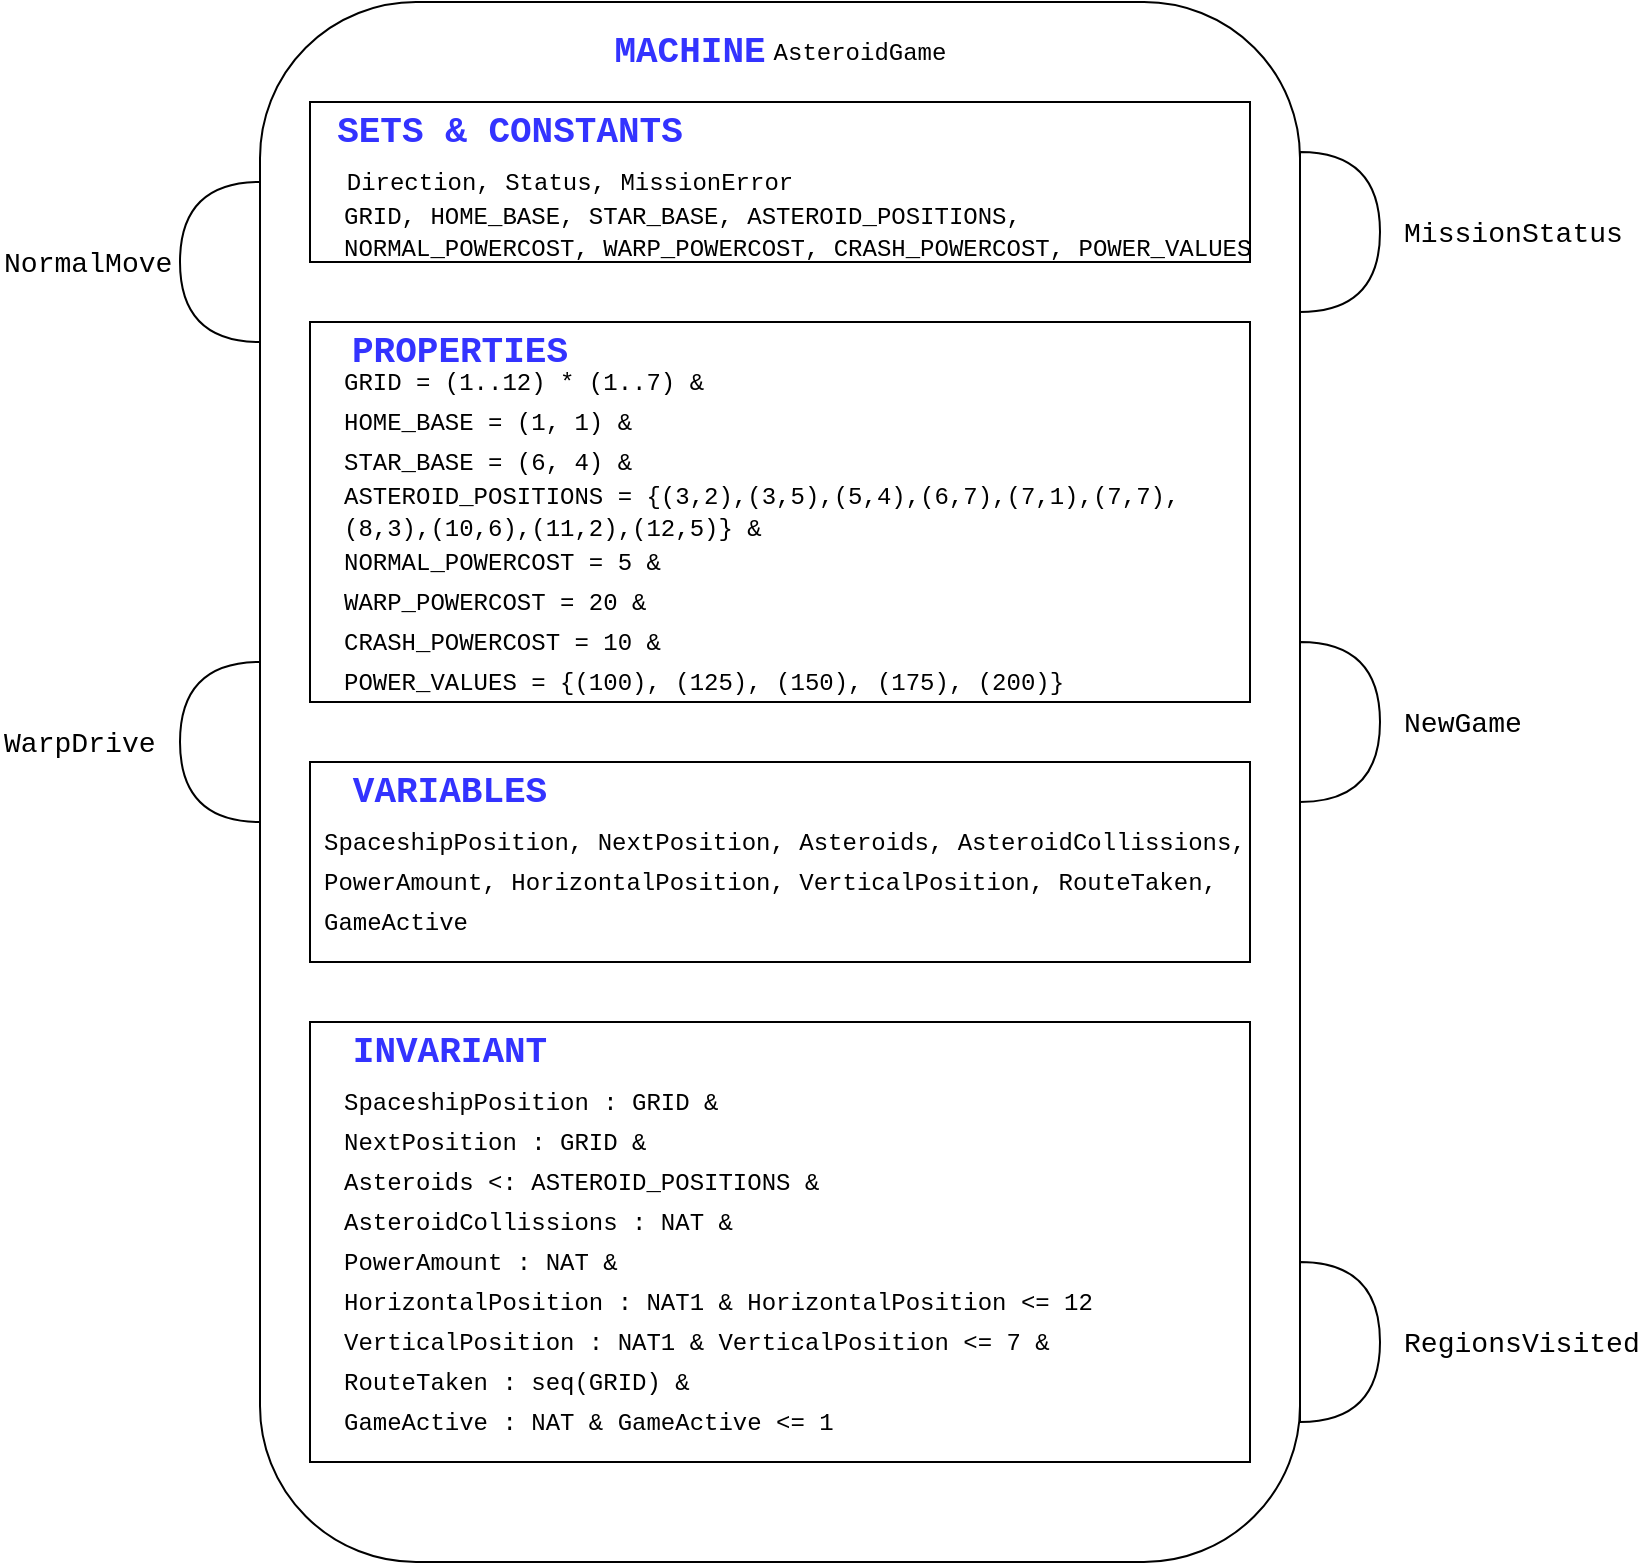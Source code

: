<mxfile version="22.1.11" type="device">
  <diagram name="Page-1" id="QPN-NADgP2TQv8uPVWXM">
    <mxGraphModel dx="948" dy="1129" grid="1" gridSize="10" guides="1" tooltips="1" connect="1" arrows="1" fold="1" page="1" pageScale="1" pageWidth="850" pageHeight="1100" math="0" shadow="0">
      <root>
        <mxCell id="0" />
        <mxCell id="1" parent="0" />
        <mxCell id="LMvlDKVRB5VP4BXyqXZd-1" value="" style="rounded=1;whiteSpace=wrap;html=1;" vertex="1" parent="1">
          <mxGeometry x="160" y="120" width="520" height="780" as="geometry" />
        </mxCell>
        <mxCell id="LMvlDKVRB5VP4BXyqXZd-2" value="&lt;h2&gt;MACHINE&lt;/h2&gt;" style="text;html=1;strokeColor=none;fillColor=none;align=center;verticalAlign=middle;whiteSpace=wrap;rounded=0;fontFamily=Courier New;labelPosition=center;verticalLabelPosition=middle;fontColor=#3333FF;" vertex="1" parent="1">
          <mxGeometry x="320" y="130" width="110" height="30" as="geometry" />
        </mxCell>
        <mxCell id="LMvlDKVRB5VP4BXyqXZd-4" value="&lt;h4&gt;&lt;span style=&quot;font-weight: normal;&quot;&gt;&lt;font face=&quot;Courier New&quot;&gt;AsteroidGame&lt;/font&gt;&lt;/span&gt;&lt;/h4&gt;" style="text;html=1;strokeColor=none;fillColor=none;align=center;verticalAlign=middle;whiteSpace=wrap;rounded=0;fontStyle=0" vertex="1" parent="1">
          <mxGeometry x="430" y="130" width="60" height="30" as="geometry" />
        </mxCell>
        <mxCell id="LMvlDKVRB5VP4BXyqXZd-5" value="" style="rounded=0;whiteSpace=wrap;html=1;" vertex="1" parent="1">
          <mxGeometry x="185" y="170" width="470" height="80" as="geometry" />
        </mxCell>
        <mxCell id="LMvlDKVRB5VP4BXyqXZd-6" value="&lt;h2&gt;&lt;font face=&quot;Courier New&quot; color=&quot;#3333ff&quot;&gt;SETS &amp;amp; CONSTANTS&lt;/font&gt;&lt;/h2&gt;" style="text;html=1;strokeColor=none;fillColor=none;align=center;verticalAlign=middle;whiteSpace=wrap;rounded=0;" vertex="1" parent="1">
          <mxGeometry x="190" y="170" width="190" height="30" as="geometry" />
        </mxCell>
        <mxCell id="LMvlDKVRB5VP4BXyqXZd-7" value="&lt;font face=&quot;Courier New&quot;&gt;Direction, Status, MissionError&lt;/font&gt;" style="rounded=0;textDirection=ltr;labelBorderColor=none;whiteSpace=wrap;html=1;fillColor=default;strokeColor=none;" vertex="1" parent="1">
          <mxGeometry x="200" y="200" width="230" height="20" as="geometry" />
        </mxCell>
        <mxCell id="LMvlDKVRB5VP4BXyqXZd-8" value="&lt;font face=&quot;Courier New&quot;&gt;GRID, HOME_BASE, STAR_BASE, ASTEROID_POSITIONS, NORMAL_POWERCOST, WARP_POWERCOST, CRASH_POWERCOST, POWER_VALUES&lt;/font&gt;" style="text;html=1;strokeColor=none;fillColor=none;align=left;verticalAlign=middle;whiteSpace=wrap;rounded=0;" vertex="1" parent="1">
          <mxGeometry x="200" y="220" width="470" height="30" as="geometry" />
        </mxCell>
        <mxCell id="LMvlDKVRB5VP4BXyqXZd-9" value="" style="rounded=0;whiteSpace=wrap;html=1;" vertex="1" parent="1">
          <mxGeometry x="185" y="280" width="470" height="190" as="geometry" />
        </mxCell>
        <mxCell id="LMvlDKVRB5VP4BXyqXZd-10" value="&lt;h2&gt;&lt;font color=&quot;#3333ff&quot; face=&quot;Courier New&quot;&gt;&lt;b&gt;PROPERTIES&lt;/b&gt;&lt;/font&gt;&lt;/h2&gt;" style="text;html=1;strokeColor=none;fillColor=none;align=center;verticalAlign=middle;whiteSpace=wrap;rounded=0;" vertex="1" parent="1">
          <mxGeometry x="230" y="280" width="60" height="30" as="geometry" />
        </mxCell>
        <mxCell id="LMvlDKVRB5VP4BXyqXZd-11" value="&lt;font face=&quot;Courier New&quot;&gt;GRID = (1..12) * (1..7) &amp;amp;&lt;/font&gt;" style="text;html=1;strokeColor=none;fillColor=none;align=left;verticalAlign=middle;whiteSpace=wrap;rounded=0;" vertex="1" parent="1">
          <mxGeometry x="200" y="300" width="460" height="20" as="geometry" />
        </mxCell>
        <mxCell id="LMvlDKVRB5VP4BXyqXZd-12" value="&lt;font face=&quot;Courier New&quot;&gt;HOME_BASE = (1, 1) &amp;amp;&lt;/font&gt;" style="text;html=1;strokeColor=none;fillColor=none;align=left;verticalAlign=middle;whiteSpace=wrap;rounded=0;" vertex="1" parent="1">
          <mxGeometry x="200" y="320" width="460" height="20" as="geometry" />
        </mxCell>
        <mxCell id="LMvlDKVRB5VP4BXyqXZd-13" value="&lt;font face=&quot;Courier New&quot;&gt;STAR_BASE = (6, 4) &amp;amp;&lt;/font&gt;" style="text;html=1;strokeColor=none;fillColor=none;align=left;verticalAlign=middle;whiteSpace=wrap;rounded=0;" vertex="1" parent="1">
          <mxGeometry x="200" y="340" width="460" height="20" as="geometry" />
        </mxCell>
        <mxCell id="LMvlDKVRB5VP4BXyqXZd-15" value="&lt;font face=&quot;Courier New&quot;&gt;ASTEROID_POSITIONS = {(3,2),(3,5),(5,4),(6,7),(7,1),(7,7),(8,3),(10,6),(11,2),(12,5)} &amp;amp;&lt;/font&gt;" style="text;html=1;strokeColor=none;fillColor=none;align=left;verticalAlign=middle;whiteSpace=wrap;rounded=0;" vertex="1" parent="1">
          <mxGeometry x="200" y="360" width="460" height="30" as="geometry" />
        </mxCell>
        <mxCell id="LMvlDKVRB5VP4BXyqXZd-16" value="&lt;font face=&quot;Courier New&quot;&gt;NORMAL_POWERCOST = 5 &amp;amp;&lt;/font&gt;" style="text;html=1;strokeColor=none;fillColor=none;align=left;verticalAlign=middle;whiteSpace=wrap;rounded=0;" vertex="1" parent="1">
          <mxGeometry x="200" y="390" width="460" height="20" as="geometry" />
        </mxCell>
        <mxCell id="LMvlDKVRB5VP4BXyqXZd-17" value="&lt;font face=&quot;Courier New&quot;&gt;WARP_POWERCOST = 20 &amp;amp;&lt;/font&gt;" style="text;html=1;strokeColor=none;fillColor=none;align=left;verticalAlign=middle;whiteSpace=wrap;rounded=0;" vertex="1" parent="1">
          <mxGeometry x="200" y="410" width="460" height="20" as="geometry" />
        </mxCell>
        <mxCell id="LMvlDKVRB5VP4BXyqXZd-18" value="&lt;font face=&quot;Courier New&quot;&gt;CRASH_POWERCOST = 10 &amp;amp;&lt;/font&gt;" style="text;html=1;strokeColor=none;fillColor=none;align=left;verticalAlign=middle;whiteSpace=wrap;rounded=0;" vertex="1" parent="1">
          <mxGeometry x="200" y="430" width="460" height="20" as="geometry" />
        </mxCell>
        <mxCell id="LMvlDKVRB5VP4BXyqXZd-19" value="&lt;font face=&quot;Courier New&quot;&gt;POWER_VALUES = {(100), (125), (150), (175), (200)}&lt;/font&gt;" style="text;html=1;strokeColor=none;fillColor=none;align=left;verticalAlign=middle;whiteSpace=wrap;rounded=0;" vertex="1" parent="1">
          <mxGeometry x="200" y="450" width="460" height="20" as="geometry" />
        </mxCell>
        <mxCell id="LMvlDKVRB5VP4BXyqXZd-20" value="" style="rounded=0;whiteSpace=wrap;html=1;" vertex="1" parent="1">
          <mxGeometry x="185" y="500" width="470" height="100" as="geometry" />
        </mxCell>
        <mxCell id="LMvlDKVRB5VP4BXyqXZd-21" value="&lt;h2&gt;&lt;b&gt;&lt;font color=&quot;#3333ff&quot; face=&quot;Courier New&quot;&gt;VARIABLES&lt;/font&gt;&lt;/b&gt;&lt;/h2&gt;" style="text;html=1;strokeColor=none;fillColor=none;align=center;verticalAlign=middle;whiteSpace=wrap;rounded=0;" vertex="1" parent="1">
          <mxGeometry x="190" y="500" width="130" height="30" as="geometry" />
        </mxCell>
        <mxCell id="LMvlDKVRB5VP4BXyqXZd-23" value="&lt;h4&gt;&lt;font style=&quot;font-weight: normal;&quot; face=&quot;Courier New&quot;&gt;SpaceshipPosition, NextPosition, Asteroids, AsteroidCollissions,&lt;/font&gt;&lt;/h4&gt;" style="text;html=1;strokeColor=none;fillColor=none;align=left;verticalAlign=middle;whiteSpace=wrap;rounded=0;" vertex="1" parent="1">
          <mxGeometry x="190" y="530" width="470" height="20" as="geometry" />
        </mxCell>
        <mxCell id="LMvlDKVRB5VP4BXyqXZd-24" value="&lt;h4&gt;&lt;font face=&quot;Courier New&quot;&gt;&lt;span style=&quot;font-weight: 400;&quot;&gt;PowerAmount, HorizontalPosition, VerticalPosition, RouteTaken,&lt;/span&gt;&lt;/font&gt;&lt;/h4&gt;" style="text;html=1;strokeColor=none;fillColor=none;align=left;verticalAlign=middle;whiteSpace=wrap;rounded=0;" vertex="1" parent="1">
          <mxGeometry x="190" y="550" width="460" height="20" as="geometry" />
        </mxCell>
        <mxCell id="LMvlDKVRB5VP4BXyqXZd-26" value="&lt;h4&gt;&lt;font face=&quot;Courier New&quot;&gt;&lt;span style=&quot;font-weight: 400;&quot;&gt;GameActive&lt;/span&gt;&lt;/font&gt;&lt;/h4&gt;" style="text;html=1;strokeColor=none;fillColor=none;align=left;verticalAlign=middle;whiteSpace=wrap;rounded=0;" vertex="1" parent="1">
          <mxGeometry x="190" y="570" width="460" height="20" as="geometry" />
        </mxCell>
        <mxCell id="LMvlDKVRB5VP4BXyqXZd-27" value="" style="rounded=0;whiteSpace=wrap;html=1;" vertex="1" parent="1">
          <mxGeometry x="185" y="630" width="470" height="220" as="geometry" />
        </mxCell>
        <mxCell id="LMvlDKVRB5VP4BXyqXZd-28" value="&lt;h2&gt;&lt;b&gt;&lt;font color=&quot;#3333ff&quot; face=&quot;Courier New&quot;&gt;INVARIANT&lt;/font&gt;&lt;/b&gt;&lt;/h2&gt;" style="text;html=1;strokeColor=none;fillColor=none;align=center;verticalAlign=middle;whiteSpace=wrap;rounded=0;" vertex="1" parent="1">
          <mxGeometry x="190" y="630" width="130" height="30" as="geometry" />
        </mxCell>
        <mxCell id="LMvlDKVRB5VP4BXyqXZd-29" value="&lt;font face=&quot;Courier New&quot;&gt;SpaceshipPosition : GRID &amp;amp;&lt;br&gt;&lt;/font&gt;" style="text;html=1;strokeColor=none;fillColor=none;align=left;verticalAlign=middle;whiteSpace=wrap;rounded=0;" vertex="1" parent="1">
          <mxGeometry x="200" y="660" width="460" height="20" as="geometry" />
        </mxCell>
        <mxCell id="LMvlDKVRB5VP4BXyqXZd-30" value="&lt;font face=&quot;Courier New&quot;&gt;NextPosition : GRID &amp;amp;&lt;br&gt;&lt;/font&gt;" style="text;html=1;strokeColor=none;fillColor=none;align=left;verticalAlign=middle;whiteSpace=wrap;rounded=0;" vertex="1" parent="1">
          <mxGeometry x="200" y="680" width="460" height="20" as="geometry" />
        </mxCell>
        <mxCell id="LMvlDKVRB5VP4BXyqXZd-31" value="&lt;font face=&quot;Courier New&quot;&gt;Asteroids &amp;lt;: ASTEROID_POSITIONS &amp;amp;&lt;br&gt;&lt;/font&gt;" style="text;html=1;strokeColor=none;fillColor=none;align=left;verticalAlign=middle;whiteSpace=wrap;rounded=0;" vertex="1" parent="1">
          <mxGeometry x="200" y="700" width="460" height="20" as="geometry" />
        </mxCell>
        <mxCell id="LMvlDKVRB5VP4BXyqXZd-32" value="&lt;font face=&quot;Courier New&quot;&gt;AsteroidCollissions : NAT &amp;amp;&amp;nbsp;&lt;br&gt;&lt;/font&gt;" style="text;html=1;strokeColor=none;fillColor=none;align=left;verticalAlign=middle;whiteSpace=wrap;rounded=0;" vertex="1" parent="1">
          <mxGeometry x="200" y="720" width="460" height="20" as="geometry" />
        </mxCell>
        <mxCell id="LMvlDKVRB5VP4BXyqXZd-33" value="&lt;font face=&quot;Courier New&quot;&gt;PowerAmount : NAT &amp;amp;&lt;br&gt;&lt;/font&gt;" style="text;html=1;strokeColor=none;fillColor=none;align=left;verticalAlign=middle;whiteSpace=wrap;rounded=0;" vertex="1" parent="1">
          <mxGeometry x="200" y="740" width="460" height="20" as="geometry" />
        </mxCell>
        <mxCell id="LMvlDKVRB5VP4BXyqXZd-34" value="&lt;font face=&quot;Courier New&quot;&gt;HorizontalPosition : NAT1 &amp;amp; HorizontalPosition &amp;lt;= 12&lt;br&gt;&lt;/font&gt;" style="text;html=1;strokeColor=none;fillColor=none;align=left;verticalAlign=middle;whiteSpace=wrap;rounded=0;" vertex="1" parent="1">
          <mxGeometry x="200" y="760" width="460" height="20" as="geometry" />
        </mxCell>
        <mxCell id="LMvlDKVRB5VP4BXyqXZd-35" value="&lt;font face=&quot;Courier New&quot;&gt;VerticalPosition : NAT1 &amp;amp; VerticalPosition &amp;lt;= 7 &amp;amp;&lt;br&gt;&lt;/font&gt;" style="text;html=1;strokeColor=none;fillColor=none;align=left;verticalAlign=middle;whiteSpace=wrap;rounded=0;" vertex="1" parent="1">
          <mxGeometry x="200" y="780" width="460" height="20" as="geometry" />
        </mxCell>
        <mxCell id="LMvlDKVRB5VP4BXyqXZd-36" value="&lt;font face=&quot;Courier New&quot;&gt;RouteTaken : seq(GRID) &amp;amp;&lt;br&gt;&lt;/font&gt;" style="text;html=1;strokeColor=none;fillColor=none;align=left;verticalAlign=middle;whiteSpace=wrap;rounded=0;" vertex="1" parent="1">
          <mxGeometry x="200" y="800" width="460" height="20" as="geometry" />
        </mxCell>
        <mxCell id="LMvlDKVRB5VP4BXyqXZd-37" value="&lt;font face=&quot;Courier New&quot;&gt;GameActive : NAT &amp;amp; GameActive &amp;lt;= 1&lt;br&gt;&lt;/font&gt;" style="text;html=1;strokeColor=none;fillColor=none;align=left;verticalAlign=middle;whiteSpace=wrap;rounded=0;" vertex="1" parent="1">
          <mxGeometry x="200" y="820" width="460" height="20" as="geometry" />
        </mxCell>
        <mxCell id="LMvlDKVRB5VP4BXyqXZd-38" value="" style="shape=or;whiteSpace=wrap;html=1;" vertex="1" parent="1">
          <mxGeometry x="680" y="440" width="40" height="80" as="geometry" />
        </mxCell>
        <mxCell id="LMvlDKVRB5VP4BXyqXZd-40" value="&lt;h3&gt;&lt;font style=&quot;font-weight: normal;&quot; face=&quot;Courier New&quot;&gt;NewGame&lt;/font&gt;&lt;/h3&gt;" style="text;html=1;strokeColor=none;fillColor=none;align=left;verticalAlign=middle;whiteSpace=wrap;rounded=0;" vertex="1" parent="1">
          <mxGeometry x="730" y="470" width="60" height="20" as="geometry" />
        </mxCell>
        <mxCell id="LMvlDKVRB5VP4BXyqXZd-41" style="edgeStyle=orthogonalEdgeStyle;rounded=0;orthogonalLoop=1;jettySize=auto;html=1;exitX=0.5;exitY=1;exitDx=0;exitDy=0;" edge="1" parent="1" source="LMvlDKVRB5VP4BXyqXZd-40" target="LMvlDKVRB5VP4BXyqXZd-40">
          <mxGeometry relative="1" as="geometry" />
        </mxCell>
        <mxCell id="LMvlDKVRB5VP4BXyqXZd-42" value="" style="shape=or;whiteSpace=wrap;html=1;rotation=-180;" vertex="1" parent="1">
          <mxGeometry x="120" y="210" width="40" height="80" as="geometry" />
        </mxCell>
        <mxCell id="LMvlDKVRB5VP4BXyqXZd-43" value="&lt;h3&gt;&lt;font style=&quot;font-weight: normal;&quot; face=&quot;Courier New&quot;&gt;NormalMove&lt;/font&gt;&lt;/h3&gt;" style="text;html=1;strokeColor=none;fillColor=none;align=left;verticalAlign=middle;whiteSpace=wrap;rounded=0;" vertex="1" parent="1">
          <mxGeometry x="30" y="240" width="60" height="20" as="geometry" />
        </mxCell>
        <mxCell id="LMvlDKVRB5VP4BXyqXZd-44" value="" style="shape=or;whiteSpace=wrap;html=1;rotation=-180;" vertex="1" parent="1">
          <mxGeometry x="120" y="450" width="40" height="80" as="geometry" />
        </mxCell>
        <mxCell id="LMvlDKVRB5VP4BXyqXZd-45" value="&lt;h3&gt;&lt;font style=&quot;font-weight: normal;&quot; face=&quot;Courier New&quot;&gt;WarpDrive&lt;/font&gt;&lt;/h3&gt;" style="text;html=1;strokeColor=none;fillColor=none;align=left;verticalAlign=middle;whiteSpace=wrap;rounded=0;" vertex="1" parent="1">
          <mxGeometry x="30" y="480" width="60" height="20" as="geometry" />
        </mxCell>
        <mxCell id="LMvlDKVRB5VP4BXyqXZd-46" value="" style="shape=or;whiteSpace=wrap;html=1;" vertex="1" parent="1">
          <mxGeometry x="680" y="750" width="40" height="80" as="geometry" />
        </mxCell>
        <mxCell id="LMvlDKVRB5VP4BXyqXZd-47" value="&lt;h3&gt;&lt;font style=&quot;font-weight: normal;&quot; face=&quot;Courier New&quot;&gt;RegionsVisited&lt;/font&gt;&lt;/h3&gt;" style="text;html=1;strokeColor=none;fillColor=none;align=left;verticalAlign=middle;whiteSpace=wrap;rounded=0;" vertex="1" parent="1">
          <mxGeometry x="730" y="780" width="60" height="20" as="geometry" />
        </mxCell>
        <mxCell id="LMvlDKVRB5VP4BXyqXZd-50" value="" style="shape=or;whiteSpace=wrap;html=1;" vertex="1" parent="1">
          <mxGeometry x="680" y="195" width="40" height="80" as="geometry" />
        </mxCell>
        <mxCell id="LMvlDKVRB5VP4BXyqXZd-51" value="&lt;h3&gt;&lt;font style=&quot;font-weight: normal;&quot; face=&quot;Courier New&quot;&gt;MissionStatus&lt;/font&gt;&lt;/h3&gt;" style="text;html=1;strokeColor=none;fillColor=none;align=left;verticalAlign=middle;whiteSpace=wrap;rounded=0;" vertex="1" parent="1">
          <mxGeometry x="730" y="225" width="60" height="20" as="geometry" />
        </mxCell>
      </root>
    </mxGraphModel>
  </diagram>
</mxfile>

